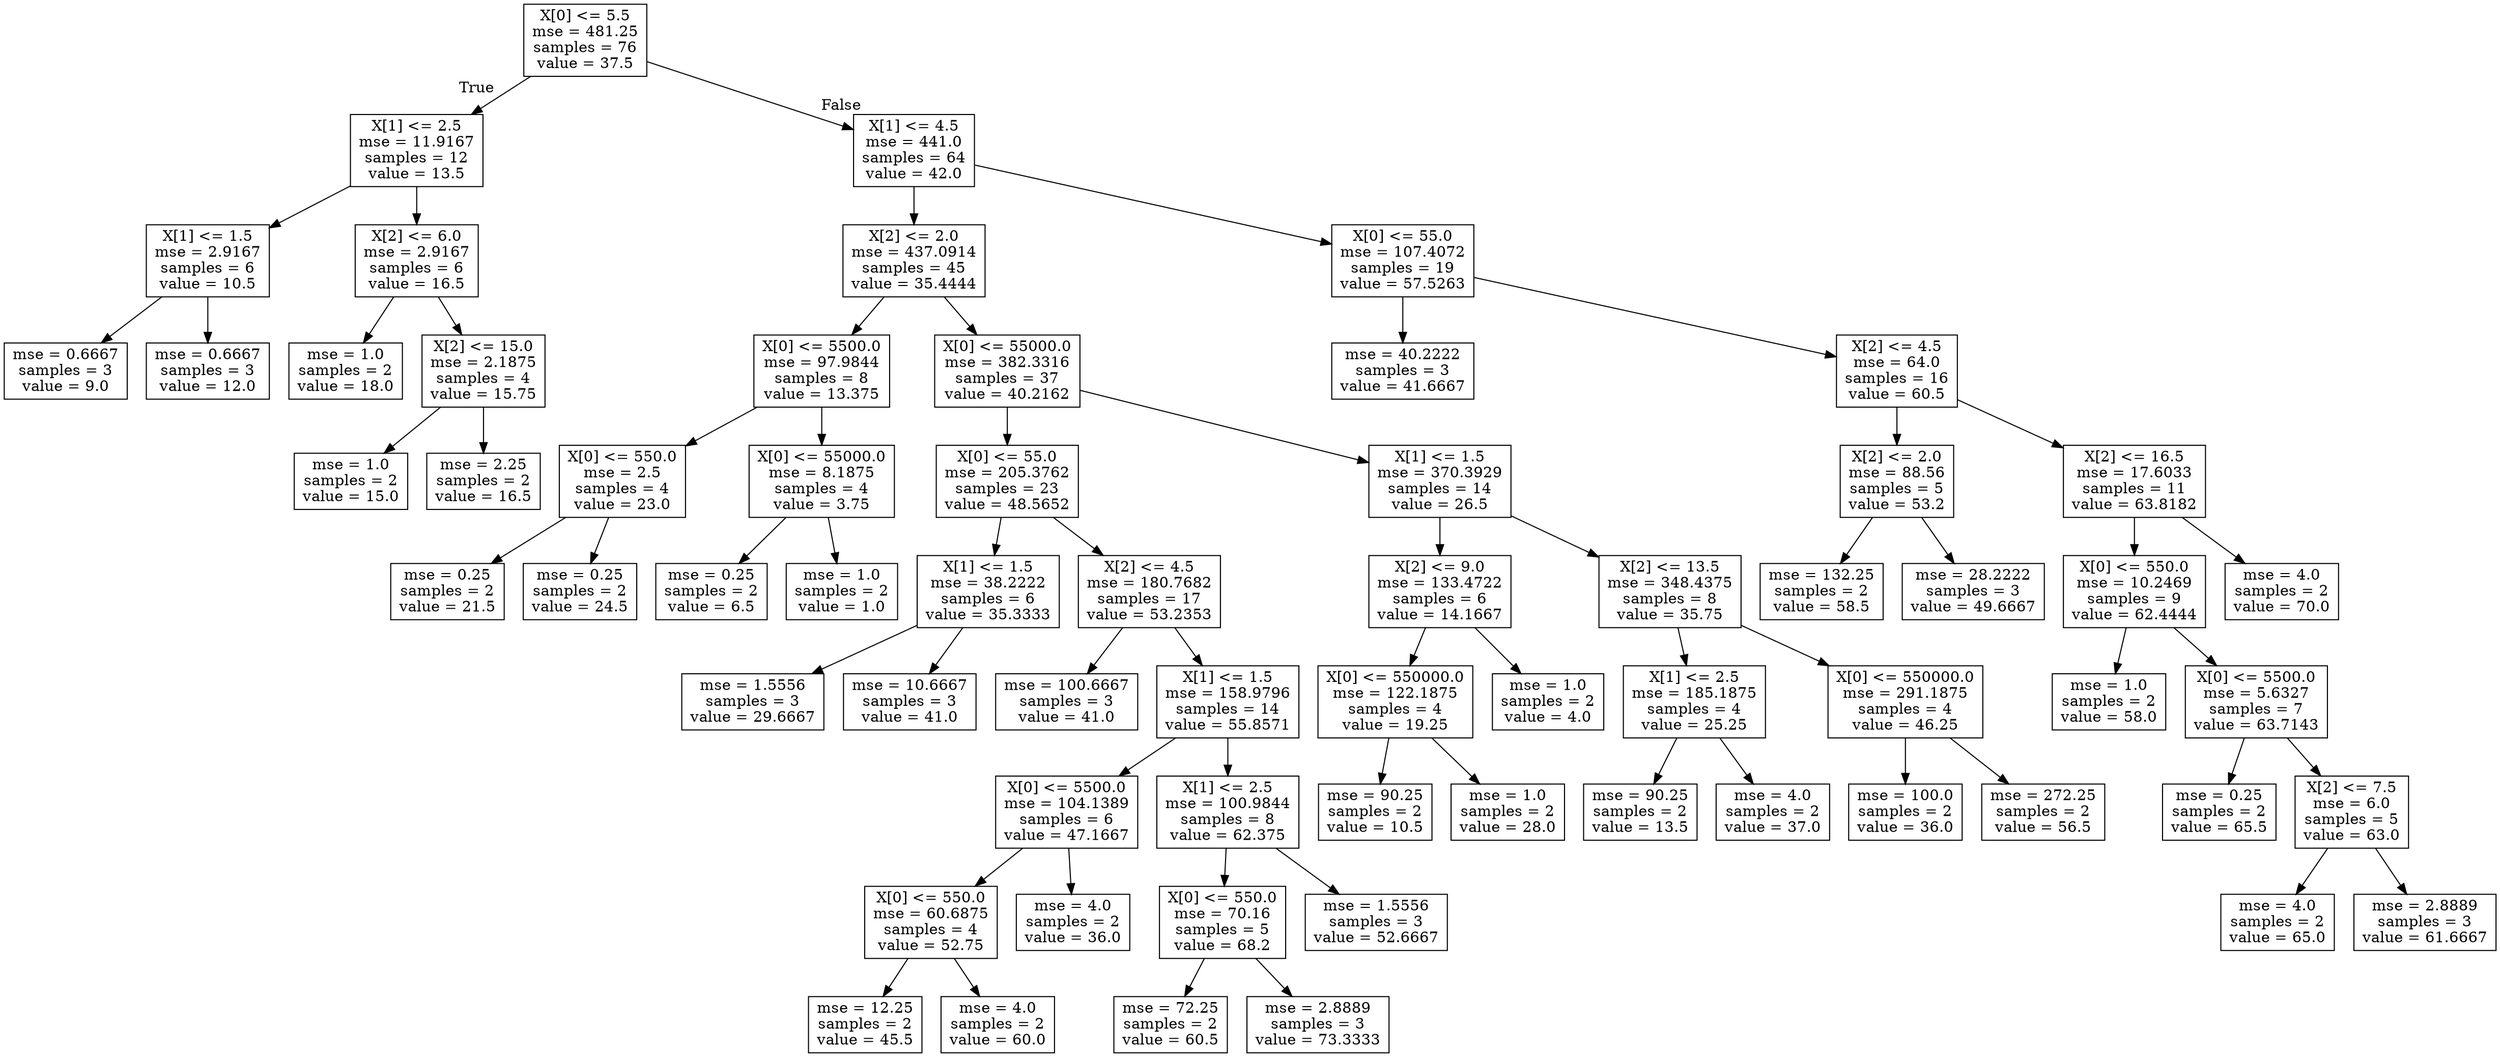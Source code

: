 digraph Tree {
node [shape=box] ;
0 [label="X[0] <= 5.5\nmse = 481.25\nsamples = 76\nvalue = 37.5"] ;
1 [label="X[1] <= 2.5\nmse = 11.9167\nsamples = 12\nvalue = 13.5"] ;
0 -> 1 [labeldistance=2.5, labelangle=45, headlabel="True"] ;
2 [label="X[1] <= 1.5\nmse = 2.9167\nsamples = 6\nvalue = 10.5"] ;
1 -> 2 ;
3 [label="mse = 0.6667\nsamples = 3\nvalue = 9.0"] ;
2 -> 3 ;
4 [label="mse = 0.6667\nsamples = 3\nvalue = 12.0"] ;
2 -> 4 ;
5 [label="X[2] <= 6.0\nmse = 2.9167\nsamples = 6\nvalue = 16.5"] ;
1 -> 5 ;
6 [label="mse = 1.0\nsamples = 2\nvalue = 18.0"] ;
5 -> 6 ;
7 [label="X[2] <= 15.0\nmse = 2.1875\nsamples = 4\nvalue = 15.75"] ;
5 -> 7 ;
8 [label="mse = 1.0\nsamples = 2\nvalue = 15.0"] ;
7 -> 8 ;
9 [label="mse = 2.25\nsamples = 2\nvalue = 16.5"] ;
7 -> 9 ;
10 [label="X[1] <= 4.5\nmse = 441.0\nsamples = 64\nvalue = 42.0"] ;
0 -> 10 [labeldistance=2.5, labelangle=-45, headlabel="False"] ;
11 [label="X[2] <= 2.0\nmse = 437.0914\nsamples = 45\nvalue = 35.4444"] ;
10 -> 11 ;
12 [label="X[0] <= 5500.0\nmse = 97.9844\nsamples = 8\nvalue = 13.375"] ;
11 -> 12 ;
13 [label="X[0] <= 550.0\nmse = 2.5\nsamples = 4\nvalue = 23.0"] ;
12 -> 13 ;
14 [label="mse = 0.25\nsamples = 2\nvalue = 21.5"] ;
13 -> 14 ;
15 [label="mse = 0.25\nsamples = 2\nvalue = 24.5"] ;
13 -> 15 ;
16 [label="X[0] <= 55000.0\nmse = 8.1875\nsamples = 4\nvalue = 3.75"] ;
12 -> 16 ;
17 [label="mse = 0.25\nsamples = 2\nvalue = 6.5"] ;
16 -> 17 ;
18 [label="mse = 1.0\nsamples = 2\nvalue = 1.0"] ;
16 -> 18 ;
19 [label="X[0] <= 55000.0\nmse = 382.3316\nsamples = 37\nvalue = 40.2162"] ;
11 -> 19 ;
20 [label="X[0] <= 55.0\nmse = 205.3762\nsamples = 23\nvalue = 48.5652"] ;
19 -> 20 ;
21 [label="X[1] <= 1.5\nmse = 38.2222\nsamples = 6\nvalue = 35.3333"] ;
20 -> 21 ;
22 [label="mse = 1.5556\nsamples = 3\nvalue = 29.6667"] ;
21 -> 22 ;
23 [label="mse = 10.6667\nsamples = 3\nvalue = 41.0"] ;
21 -> 23 ;
24 [label="X[2] <= 4.5\nmse = 180.7682\nsamples = 17\nvalue = 53.2353"] ;
20 -> 24 ;
25 [label="mse = 100.6667\nsamples = 3\nvalue = 41.0"] ;
24 -> 25 ;
26 [label="X[1] <= 1.5\nmse = 158.9796\nsamples = 14\nvalue = 55.8571"] ;
24 -> 26 ;
27 [label="X[0] <= 5500.0\nmse = 104.1389\nsamples = 6\nvalue = 47.1667"] ;
26 -> 27 ;
28 [label="X[0] <= 550.0\nmse = 60.6875\nsamples = 4\nvalue = 52.75"] ;
27 -> 28 ;
29 [label="mse = 12.25\nsamples = 2\nvalue = 45.5"] ;
28 -> 29 ;
30 [label="mse = 4.0\nsamples = 2\nvalue = 60.0"] ;
28 -> 30 ;
31 [label="mse = 4.0\nsamples = 2\nvalue = 36.0"] ;
27 -> 31 ;
32 [label="X[1] <= 2.5\nmse = 100.9844\nsamples = 8\nvalue = 62.375"] ;
26 -> 32 ;
33 [label="X[0] <= 550.0\nmse = 70.16\nsamples = 5\nvalue = 68.2"] ;
32 -> 33 ;
34 [label="mse = 72.25\nsamples = 2\nvalue = 60.5"] ;
33 -> 34 ;
35 [label="mse = 2.8889\nsamples = 3\nvalue = 73.3333"] ;
33 -> 35 ;
36 [label="mse = 1.5556\nsamples = 3\nvalue = 52.6667"] ;
32 -> 36 ;
37 [label="X[1] <= 1.5\nmse = 370.3929\nsamples = 14\nvalue = 26.5"] ;
19 -> 37 ;
38 [label="X[2] <= 9.0\nmse = 133.4722\nsamples = 6\nvalue = 14.1667"] ;
37 -> 38 ;
39 [label="X[0] <= 550000.0\nmse = 122.1875\nsamples = 4\nvalue = 19.25"] ;
38 -> 39 ;
40 [label="mse = 90.25\nsamples = 2\nvalue = 10.5"] ;
39 -> 40 ;
41 [label="mse = 1.0\nsamples = 2\nvalue = 28.0"] ;
39 -> 41 ;
42 [label="mse = 1.0\nsamples = 2\nvalue = 4.0"] ;
38 -> 42 ;
43 [label="X[2] <= 13.5\nmse = 348.4375\nsamples = 8\nvalue = 35.75"] ;
37 -> 43 ;
44 [label="X[1] <= 2.5\nmse = 185.1875\nsamples = 4\nvalue = 25.25"] ;
43 -> 44 ;
45 [label="mse = 90.25\nsamples = 2\nvalue = 13.5"] ;
44 -> 45 ;
46 [label="mse = 4.0\nsamples = 2\nvalue = 37.0"] ;
44 -> 46 ;
47 [label="X[0] <= 550000.0\nmse = 291.1875\nsamples = 4\nvalue = 46.25"] ;
43 -> 47 ;
48 [label="mse = 100.0\nsamples = 2\nvalue = 36.0"] ;
47 -> 48 ;
49 [label="mse = 272.25\nsamples = 2\nvalue = 56.5"] ;
47 -> 49 ;
50 [label="X[0] <= 55.0\nmse = 107.4072\nsamples = 19\nvalue = 57.5263"] ;
10 -> 50 ;
51 [label="mse = 40.2222\nsamples = 3\nvalue = 41.6667"] ;
50 -> 51 ;
52 [label="X[2] <= 4.5\nmse = 64.0\nsamples = 16\nvalue = 60.5"] ;
50 -> 52 ;
53 [label="X[2] <= 2.0\nmse = 88.56\nsamples = 5\nvalue = 53.2"] ;
52 -> 53 ;
54 [label="mse = 132.25\nsamples = 2\nvalue = 58.5"] ;
53 -> 54 ;
55 [label="mse = 28.2222\nsamples = 3\nvalue = 49.6667"] ;
53 -> 55 ;
56 [label="X[2] <= 16.5\nmse = 17.6033\nsamples = 11\nvalue = 63.8182"] ;
52 -> 56 ;
57 [label="X[0] <= 550.0\nmse = 10.2469\nsamples = 9\nvalue = 62.4444"] ;
56 -> 57 ;
58 [label="mse = 1.0\nsamples = 2\nvalue = 58.0"] ;
57 -> 58 ;
59 [label="X[0] <= 5500.0\nmse = 5.6327\nsamples = 7\nvalue = 63.7143"] ;
57 -> 59 ;
60 [label="mse = 0.25\nsamples = 2\nvalue = 65.5"] ;
59 -> 60 ;
61 [label="X[2] <= 7.5\nmse = 6.0\nsamples = 5\nvalue = 63.0"] ;
59 -> 61 ;
62 [label="mse = 4.0\nsamples = 2\nvalue = 65.0"] ;
61 -> 62 ;
63 [label="mse = 2.8889\nsamples = 3\nvalue = 61.6667"] ;
61 -> 63 ;
64 [label="mse = 4.0\nsamples = 2\nvalue = 70.0"] ;
56 -> 64 ;
}